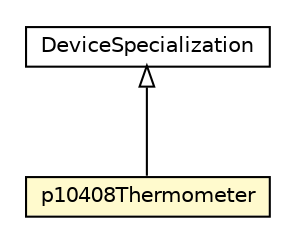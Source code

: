 #!/usr/local/bin/dot
#
# Class diagram 
# Generated by UMLGraph version R5_6-24-gf6e263 (http://www.umlgraph.org/)
#

digraph G {
	edge [fontname="Helvetica",fontsize=10,labelfontname="Helvetica",labelfontsize=10];
	node [fontname="Helvetica",fontsize=10,shape=plaintext];
	nodesep=0.25;
	ranksep=0.5;
	// org.universAAL.lddi.lib.ieeex73std.x73.p104zz.p10408Thermometer
	c8698016 [label=<<table title="org.universAAL.lddi.lib.ieeex73std.x73.p104zz.p10408Thermometer" border="0" cellborder="1" cellspacing="0" cellpadding="2" port="p" bgcolor="lemonChiffon" href="./p10408Thermometer.html">
		<tr><td><table border="0" cellspacing="0" cellpadding="1">
<tr><td align="center" balign="center"> p10408Thermometer </td></tr>
		</table></td></tr>
		</table>>, URL="./p10408Thermometer.html", fontname="Helvetica", fontcolor="black", fontsize=10.0];
	// org.universAAL.lddi.lib.ieeex73std.x73.p104zz.DeviceSpecialization
	c8698018 [label=<<table title="org.universAAL.lddi.lib.ieeex73std.x73.p104zz.DeviceSpecialization" border="0" cellborder="1" cellspacing="0" cellpadding="2" port="p" href="./DeviceSpecialization.html">
		<tr><td><table border="0" cellspacing="0" cellpadding="1">
<tr><td align="center" balign="center"> DeviceSpecialization </td></tr>
		</table></td></tr>
		</table>>, URL="./DeviceSpecialization.html", fontname="Helvetica", fontcolor="black", fontsize=10.0];
	//org.universAAL.lddi.lib.ieeex73std.x73.p104zz.p10408Thermometer extends org.universAAL.lddi.lib.ieeex73std.x73.p104zz.DeviceSpecialization
	c8698018:p -> c8698016:p [dir=back,arrowtail=empty];
}

